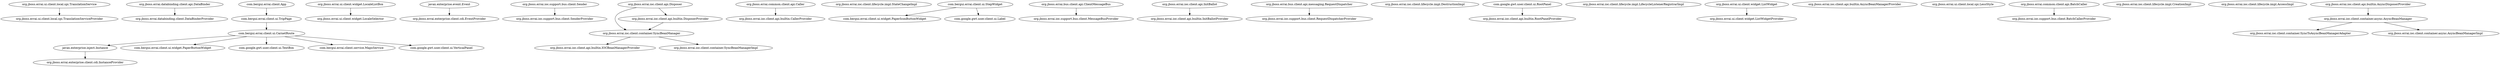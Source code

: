 //
// Generated IOC bean dependency graph in GraphViz DOT format.
//

digraph g {
  "org.jboss.errai.ui.client.local.spi.TranslationServiceProvider"
  "org.jboss.errai.databinding.client.DataBinderProvider"
  "org.jboss.errai.databinding.client.api.DataBinder" -> "org.jboss.errai.databinding.client.DataBinderProvider"
  "org.jboss.errai.enterprise.client.cdi.InstanceProvider"
  "javax.enterprise.inject.Instance" -> "org.jboss.errai.enterprise.client.cdi.InstanceProvider"
  "com.bergui.errai.client.ui.widget.PaperButtonWidget"
  "com.google.gwt.user.client.ui.TextBox"
  "com.bergui.errai.client.service.MapsService"
  "com.google.gwt.user.client.ui.VerticalPanel"
  "com.bergui.errai.client.ui.CarnetRoute" -> "com.bergui.errai.client.ui.widget.PaperButtonWidget"
  "com.bergui.errai.client.ui.CarnetRoute" -> "javax.enterprise.inject.Instance"
  "com.bergui.errai.client.ui.CarnetRoute" -> "com.google.gwt.user.client.ui.TextBox"
  "com.bergui.errai.client.ui.CarnetRoute" -> "com.bergui.errai.client.service.MapsService"
  "com.bergui.errai.client.ui.CarnetRoute" -> "com.google.gwt.user.client.ui.VerticalPanel"
  "org.jboss.errai.ui.client.widget.LocaleSelector"
  "org.jboss.errai.enterprise.client.cdi.EventProvider"
  "javax.enterprise.event.Event" -> "org.jboss.errai.enterprise.client.cdi.EventProvider"
  "com.bergui.errai.client.ui.TripPage" -> "com.bergui.errai.client.ui.CarnetRoute"
  "com.bergui.errai.client.App" -> "com.bergui.errai.client.ui.TripPage"
  "org.jboss.errai.ioc.support.bus.client.SenderProvider"
  "org.jboss.errai.ioc.support.bus.client.Sender" -> "org.jboss.errai.ioc.support.bus.client.SenderProvider"
  "org.jboss.errai.ioc.client.api.builtin.IOCBeanManagerProvider"
  "org.jboss.errai.ioc.client.container.SyncBeanManagerImpl"
  "org.jboss.errai.ioc.client.container.SyncBeanManager" -> "org.jboss.errai.ioc.client.api.builtin.IOCBeanManagerProvider"
  "org.jboss.errai.ioc.client.container.SyncBeanManager" -> "org.jboss.errai.ioc.client.container.SyncBeanManagerImpl"
  "org.jboss.errai.ioc.client.api.builtin.CallerProvider"
  "org.jboss.errai.common.client.api.Caller" -> "org.jboss.errai.ioc.client.api.builtin.CallerProvider"
  "org.jboss.errai.ioc.client.lifecycle.impl.StateChangeImpl"
  "com.bergui.errai.client.ui.widget.PaperIconButtonWidget"
  "com.google.gwt.user.client.ui.Label"
  "com.bergui.errai.client.ui.StepWidget" -> "com.bergui.errai.client.ui.widget.PaperIconButtonWidget"
  "com.bergui.errai.client.ui.StepWidget" -> "com.google.gwt.user.client.ui.Label"
  "org.jboss.errai.ioc.support.bus.client.MessageBusProvider"
  "org.jboss.errai.bus.client.api.ClientMessageBus" -> "org.jboss.errai.ioc.support.bus.client.MessageBusProvider"
  "org.jboss.errai.ioc.client.api.builtin.InitBallotProvider"
  "org.jboss.errai.ioc.support.bus.client.RequestDispatcherProvider"
  "org.jboss.errai.bus.client.api.messaging.RequestDispatcher" -> "org.jboss.errai.ioc.support.bus.client.RequestDispatcherProvider"
  "org.jboss.errai.ui.client.local.spi.TranslationService" -> "org.jboss.errai.ui.client.local.spi.TranslationServiceProvider"
  "org.jboss.errai.ioc.client.lifecycle.impl.DestructionImpl"
  "org.jboss.errai.ioc.client.api.builtin.RootPanelProvider"
  "com.google.gwt.user.client.ui.RootPanel" -> "org.jboss.errai.ioc.client.api.builtin.RootPanelProvider"
  "org.jboss.errai.ioc.client.lifecycle.impl.LifecycleListenerRegistrarImpl"
  "org.jboss.errai.ui.client.widget.ListWidgetProvider"
  "org.jboss.errai.ui.client.widget.LocaleListBox" -> "org.jboss.errai.ui.client.widget.LocaleSelector"
  "org.jboss.errai.ioc.client.api.InitBallot" -> "org.jboss.errai.ioc.client.api.builtin.InitBallotProvider"
  "org.jboss.errai.ioc.client.api.builtin.AsyncBeanManagerProvider"
  "org.jboss.errai.ui.client.local.spi.LessStyle"
  "org.jboss.errai.ioc.client.api.builtin.DisposerProvider" -> "org.jboss.errai.ioc.client.container.SyncBeanManager"
  "org.jboss.errai.ioc.client.api.Disposer" -> "org.jboss.errai.ioc.client.container.SyncBeanManager"
  "org.jboss.errai.ioc.client.api.Disposer" -> "org.jboss.errai.ioc.client.api.builtin.DisposerProvider"
  "org.jboss.errai.ioc.support.bus.client.BatchCallerProvider"
  "org.jboss.errai.common.client.api.BatchCaller" -> "org.jboss.errai.ioc.support.bus.client.BatchCallerProvider"
  "org.jboss.errai.ui.client.widget.ListWidget" -> "org.jboss.errai.ui.client.widget.ListWidgetProvider"
  "org.jboss.errai.ioc.client.lifecycle.impl.CreationImpl"
  "org.jboss.errai.ioc.client.lifecycle.impl.AccessImpl"
  "org.jboss.errai.ioc.client.container.SyncToAsyncBeanManagerAdapter"
  "org.jboss.errai.ioc.client.container.async.AsyncBeanManagerImpl"
  "org.jboss.errai.ioc.client.container.async.AsyncBeanManager" -> "org.jboss.errai.ioc.client.container.SyncToAsyncBeanManagerAdapter"
  "org.jboss.errai.ioc.client.container.async.AsyncBeanManager" -> "org.jboss.errai.ioc.client.container.async.AsyncBeanManagerImpl"
  "org.jboss.errai.ioc.client.api.builtin.AsyncDisposerProvider" -> "org.jboss.errai.ioc.client.container.async.AsyncBeanManager"
}